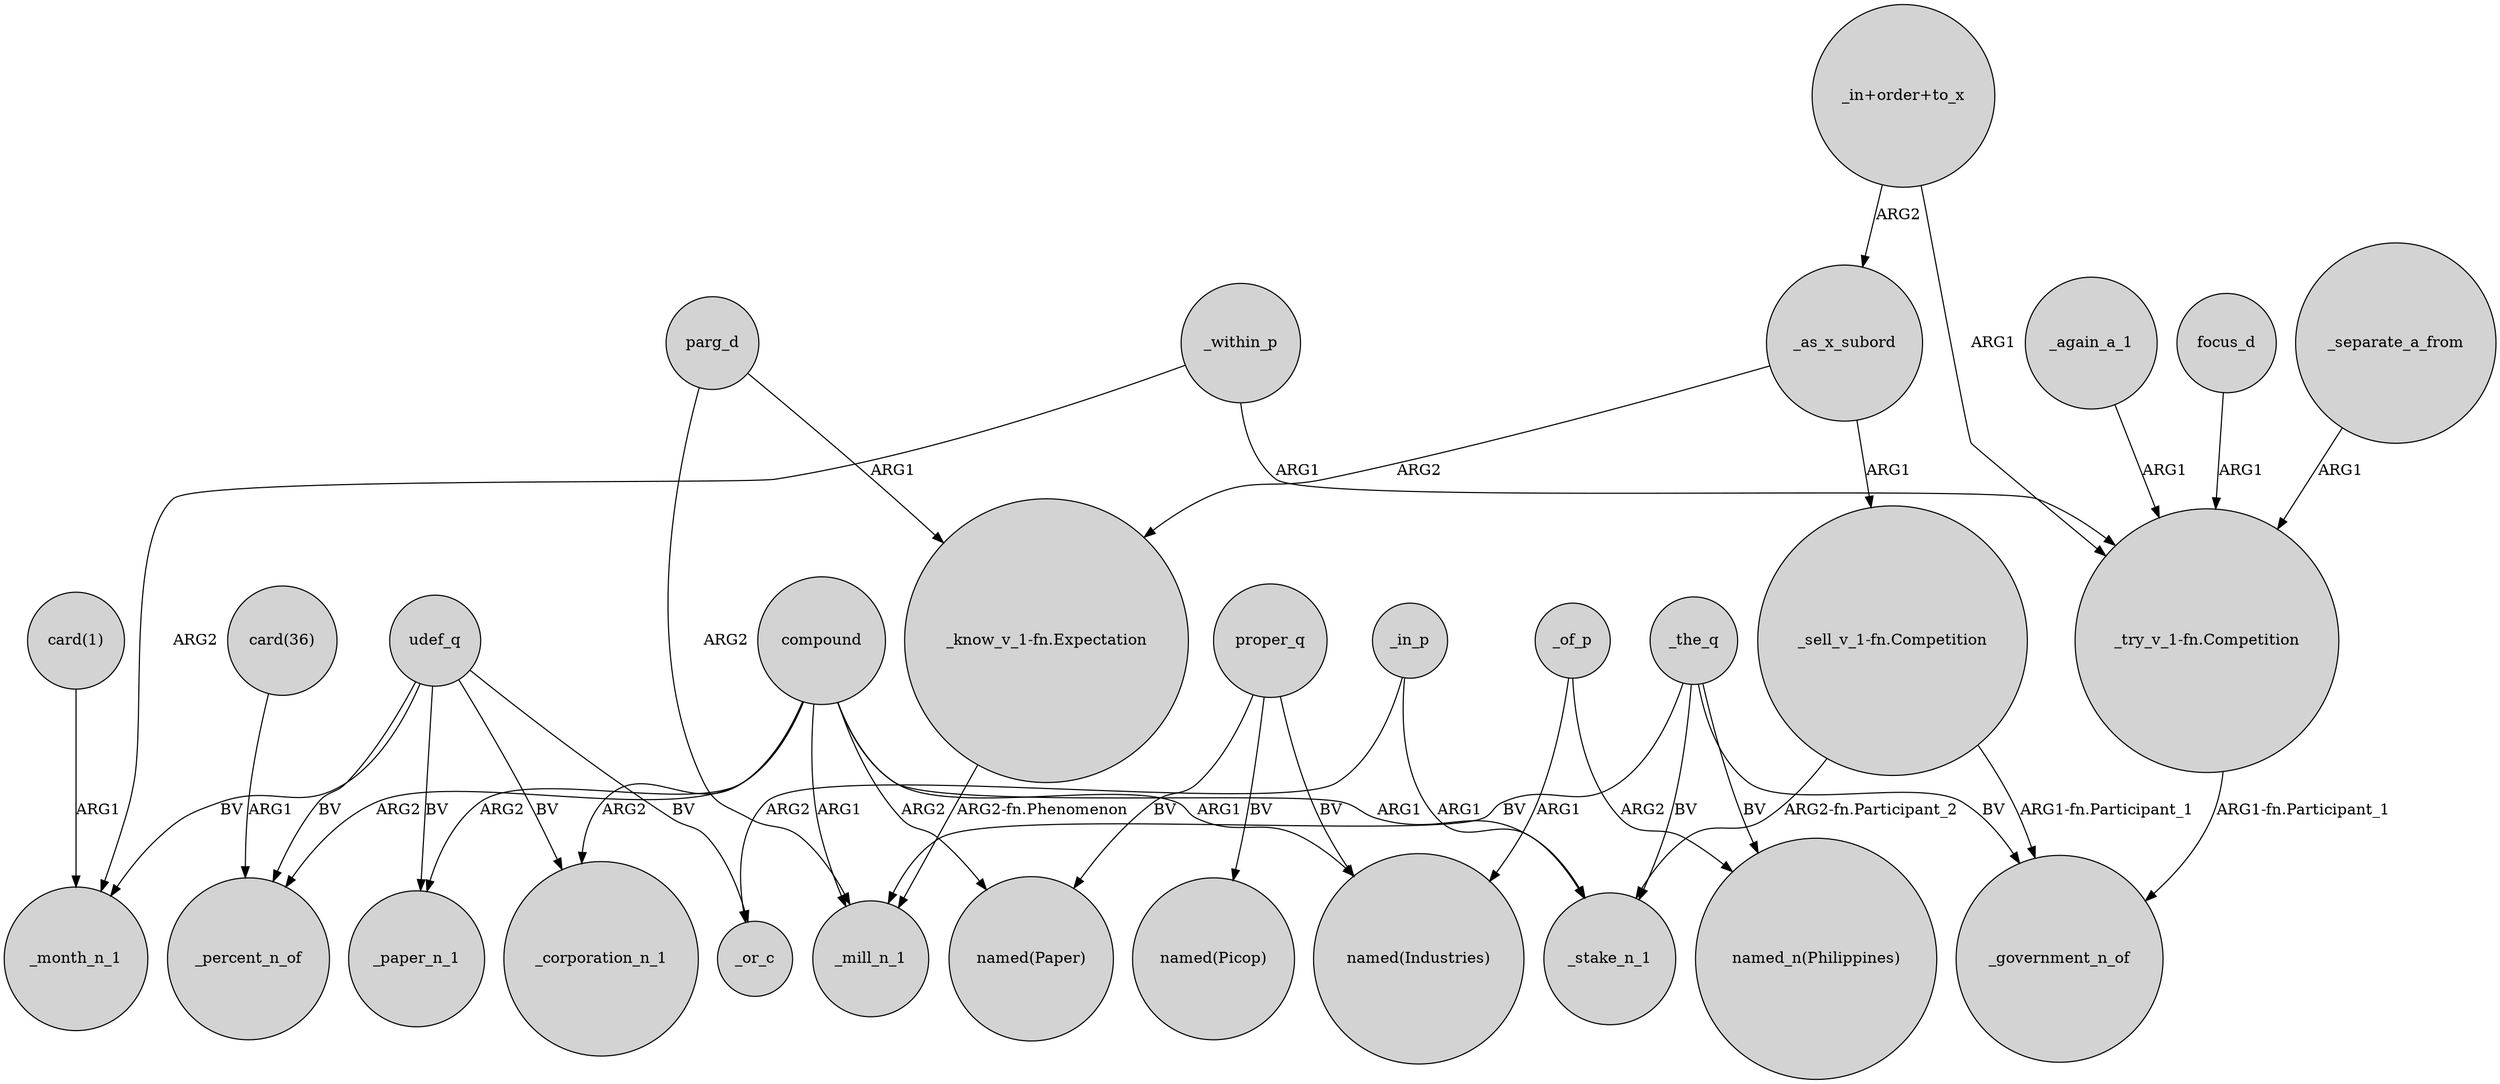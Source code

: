 digraph {
	node [shape=circle style=filled]
	udef_q -> _month_n_1 [label=BV]
	compound -> "named(Paper)" [label=ARG2]
	_the_q -> _mill_n_1 [label=BV]
	proper_q -> "named(Industries)" [label=BV]
	_of_p -> "named_n(Philippines)" [label=ARG2]
	_again_a_1 -> "_try_v_1-fn.Competition" [label=ARG1]
	_the_q -> "named_n(Philippines)" [label=BV]
	udef_q -> _paper_n_1 [label=BV]
	proper_q -> "named(Paper)" [label=BV]
	compound -> _paper_n_1 [label=ARG2]
	parg_d -> _mill_n_1 [label=ARG2]
	compound -> "named(Industries)" [label=ARG1]
	_the_q -> _stake_n_1 [label=BV]
	_in_p -> _or_c [label=ARG2]
	focus_d -> "_try_v_1-fn.Competition" [label=ARG1]
	"_in+order+to_x" -> _as_x_subord [label=ARG2]
	parg_d -> "_know_v_1-fn.Expectation" [label=ARG1]
	udef_q -> _or_c [label=BV]
	proper_q -> "named(Picop)" [label=BV]
	"card(1)" -> _month_n_1 [label=ARG1]
	compound -> _mill_n_1 [label=ARG1]
	udef_q -> _percent_n_of [label=BV]
	_as_x_subord -> "_sell_v_1-fn.Competition" [label=ARG1]
	compound -> _stake_n_1 [label=ARG1]
	_within_p -> "_try_v_1-fn.Competition" [label=ARG1]
	"_try_v_1-fn.Competition" -> _government_n_of [label="ARG1-fn.Participant_1"]
	compound -> _percent_n_of [label=ARG2]
	"_sell_v_1-fn.Competition" -> _stake_n_1 [label="ARG2-fn.Participant_2"]
	_the_q -> _government_n_of [label=BV]
	_as_x_subord -> "_know_v_1-fn.Expectation" [label=ARG2]
	_separate_a_from -> "_try_v_1-fn.Competition" [label=ARG1]
	compound -> _corporation_n_1 [label=ARG2]
	udef_q -> _corporation_n_1 [label=BV]
	_within_p -> _month_n_1 [label=ARG2]
	_of_p -> "named(Industries)" [label=ARG1]
	"_sell_v_1-fn.Competition" -> _government_n_of [label="ARG1-fn.Participant_1"]
	"_know_v_1-fn.Expectation" -> _mill_n_1 [label="ARG2-fn.Phenomenon"]
	_in_p -> _stake_n_1 [label=ARG1]
	"card(36)" -> _percent_n_of [label=ARG1]
	"_in+order+to_x" -> "_try_v_1-fn.Competition" [label=ARG1]
}
